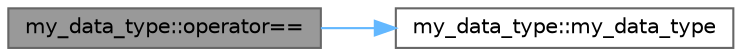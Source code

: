 digraph "my_data_type::operator=="
{
 // LATEX_PDF_SIZE
  bgcolor="transparent";
  edge [fontname=Helvetica,fontsize=10,labelfontname=Helvetica,labelfontsize=10];
  node [fontname=Helvetica,fontsize=10,shape=box,height=0.2,width=0.4];
  rankdir="LR";
  Node1 [id="Node000001",label="my_data_type::operator==",height=0.2,width=0.4,color="gray40", fillcolor="grey60", style="filled", fontcolor="black",tooltip=" "];
  Node1 -> Node2 [id="edge2_Node000001_Node000002",color="steelblue1",style="solid",tooltip=" "];
  Node2 [id="Node000002",label="my_data_type::my_data_type",height=0.2,width=0.4,color="grey40", fillcolor="white", style="filled",URL="$classmy__data__type.html#abe7867fa9f771af02bb3e740ec06bdcd",tooltip=" "];
}
